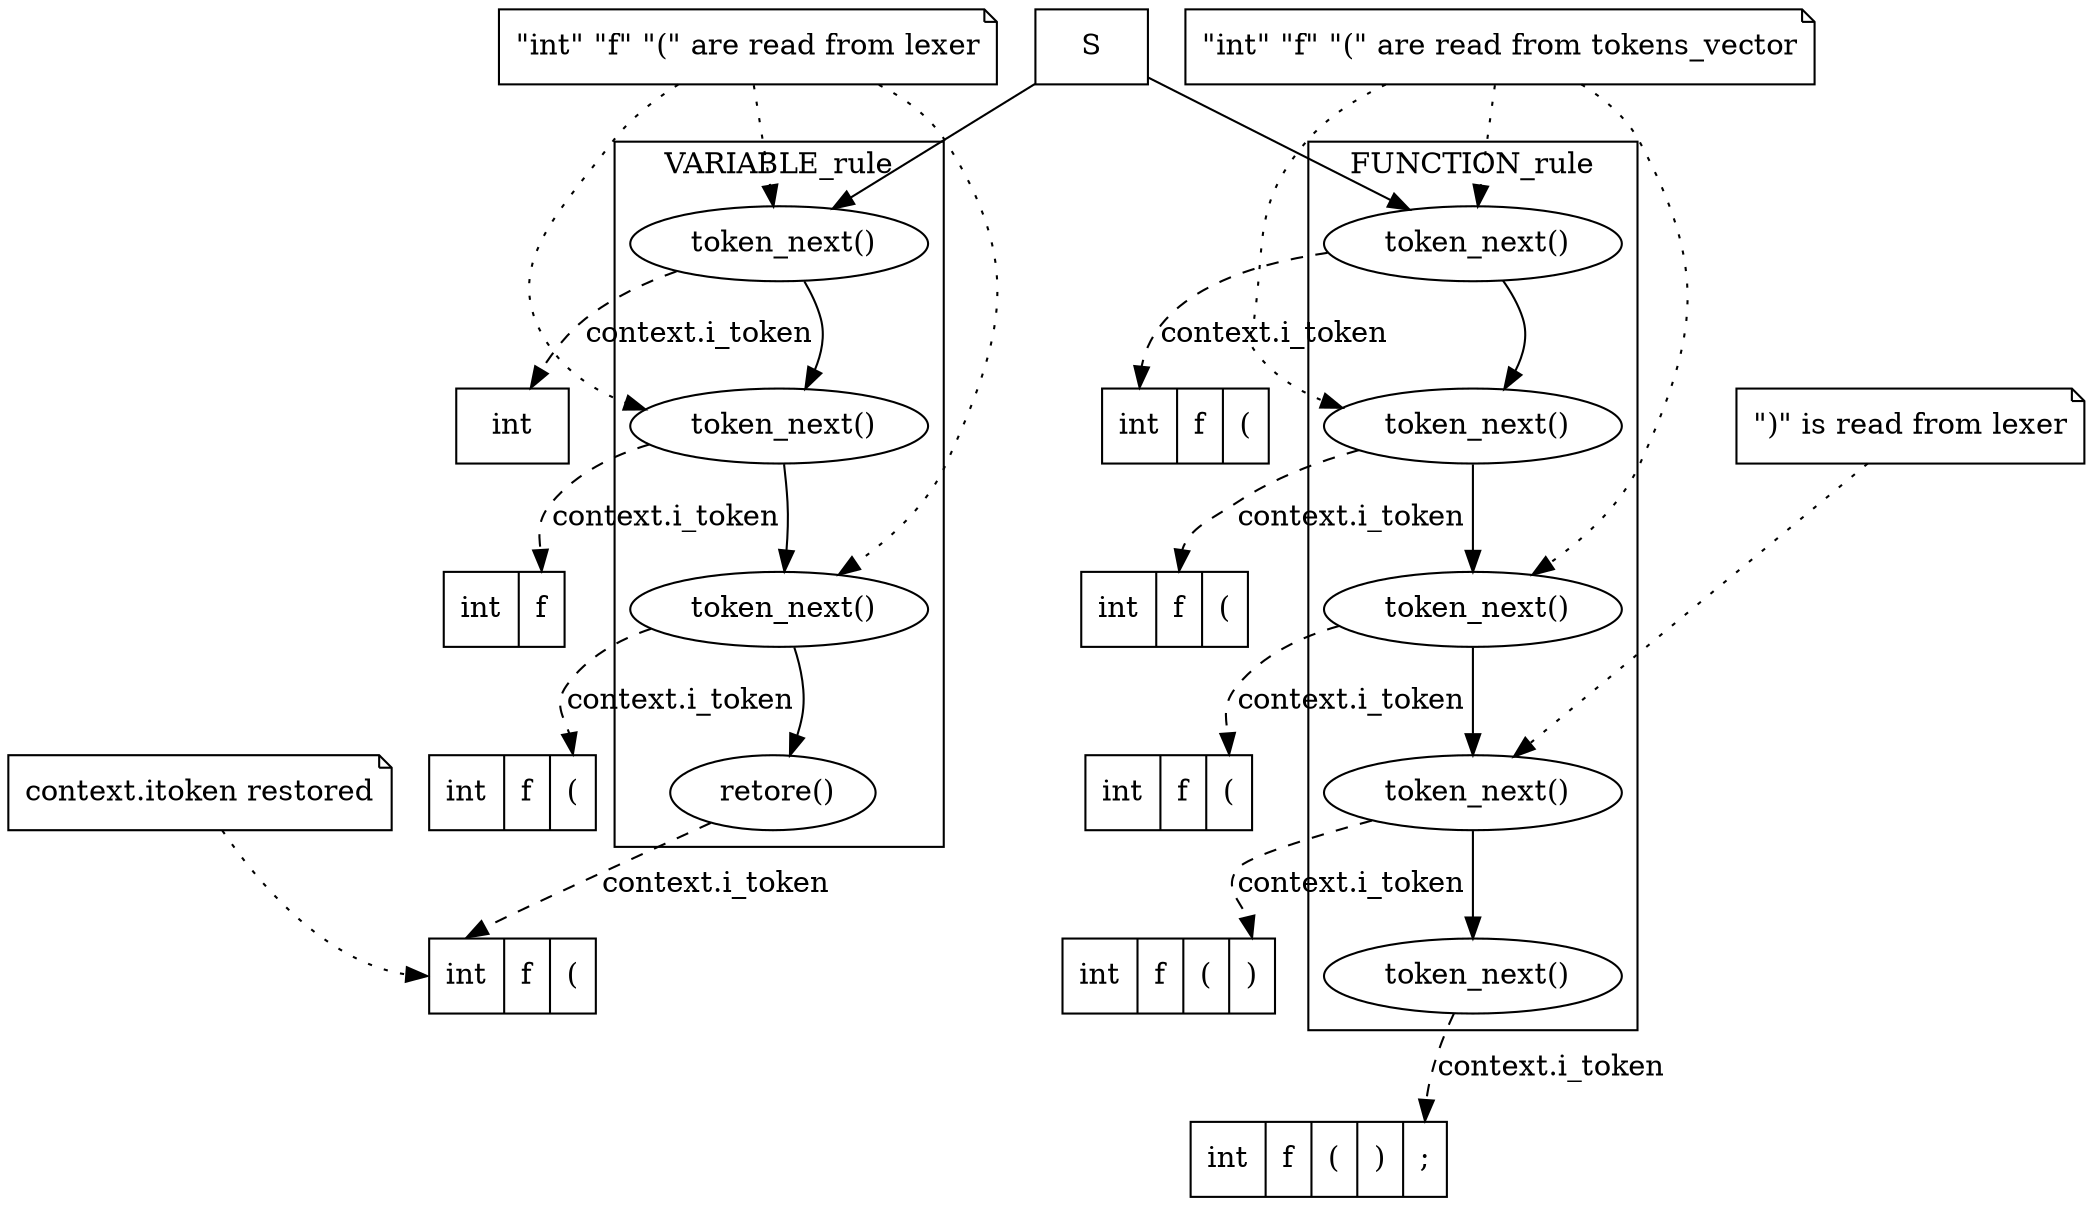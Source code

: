 digraph stack_01 {
//x,y
//	size="4,10!";

	node [shape = record];

  s [label="S"];

  s1 [label="<p>int"];
  s2 [label="int|<p>f}"];
  s3 [label="int|f|<p>("];
  s4 [label="<p>int|f|("];
  s4_note [label="context.itoken restored", shape = "note"];

  t1_note [label="\"int\" \"f\" \"(\" are read from lexer", shape = "note"];
  t1 [label=" token_next()", shape = "ellipse"];
  t2 [label=" token_next()", shape = "ellipse"];
  t3 [label=" token_next()", shape = "ellipse"];
  t4 [label=" retore()",     shape = "ellipse"];

  rankdir=TB;
  subgraph cluster_variable_rule {
    label="VARIABLE_rule";
    t1->t2;
    t2->t3;
    t3->t4;
  }

  sf1 [label="<p>int|f|("];
  sf2 [label="int|<p>f|("];
  sf3 [label="int|f|<p>("];
  sf4 [label="int|f|(|<p>)"];
  sf5 [label="int|f|(|)|<p>;"];

  tf1 [label=" token_next()", shape = "ellipse"];
  tf1_note [label="\"int\" \"f\" \"(\" are read from tokens_vector", shape = "note"];
  tf2 [label=" token_next()", shape = "ellipse"];
  tf3 [label=" token_next()", shape = "ellipse"];
  tf4 [label=" token_next()", shape = "ellipse"];
  tf4_note [label="\")\" is read from lexer", shape = "note"];
  tf5 [label=" token_next()", shape = "ellipse"];

  subgraph cluster_function_rule {
    label="FUNCTION_rule";
    tf1->tf2;
    tf2->tf3;
    tf3->tf4;
    tf4->tf5;
  }

  s->t1;
  s->tf1;

  //this is to have this nodes in order and in the same side
  s1 -> s2 -> s3 -> s4 [style=invis];

  t1->s1:p [label="context.i_token"  , color = "black", style="dashed", minlen = 1];
  t2->s2:p [label="context.i_token"  , color = "black", style="dashed", minlen = 1];
  t3->s3:p [label="context.i_token"  , color = "black", style="dashed", minlen = 1];
  t4->s4:p [label="context.i_token"  , color = "black", style="dashed", minlen = 1];

  t1_note -> t1  [label=""  , color = "black", style="dotted"];
  t1_note -> t2  [label=""  , color = "black", style="dotted"];
  t1_note -> t3  [label=""  , color = "black", style="dotted"];

  //this is to have this nodes in order and in the same side
  sf1 -> sf2 -> sf3 -> sf4 -> sf5 [style=invis];
  tf1->sf1:p [label="context.i_token"  , color = "black", style="dashed", minlen = 1];
  tf2->sf2:p [label="context.i_token"  , color = "black", style="dashed", minlen = 1];
  tf3->sf3:p [label="context.i_token"  , color = "black", style="dashed", minlen = 1];
  tf4->sf4:p [label="context.i_token"  , color = "black", style="dashed", minlen = 1];
  tf5->sf5:p [label="context.i_token"  , color = "black", style="dashed", minlen = 1];

  s4_note  -> s4:p [label=""  , color = "black", style="dotted"];

  tf1_note -> tf1  [label=""  , color = "black", style="dotted"];
  tf1_note -> tf2  [label=""  , color = "black", style="dotted"];
  tf1_note -> tf3  [label=""  , color = "black", style="dotted"];

  tf4_note -> tf4  [label=""  , color = "black", style="dotted", minlen = 2];
}
